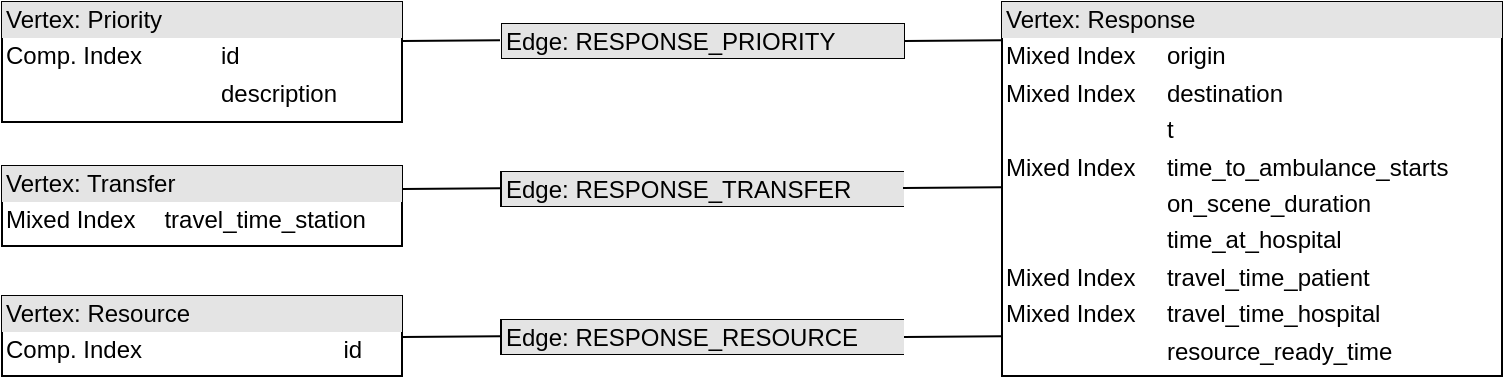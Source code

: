 <mxfile version="12.3.7" type="device" pages="1"><diagram id="NwQjBXzm_egFfH6iz95A" name="Page-1"><mxGraphModel dx="1408" dy="739" grid="1" gridSize="10" guides="1" tooltips="1" connect="1" arrows="1" fold="1" page="1" pageScale="1" pageWidth="850" pageHeight="1100" math="0" shadow="0"><root><mxCell id="0"/><mxCell id="1" parent="0"/><mxCell id="B0YwN70ELpUT9z8plQD4-1" value="&lt;div style=&quot;box-sizing: border-box ; width: 100% ; background: #e4e4e4 ; padding: 2px&quot;&gt;Vertex: Response&lt;/div&gt;&lt;table style=&quot;width: 100% ; font-size: 1em&quot; cellpadding=&quot;2&quot; cellspacing=&quot;0&quot;&gt;&lt;tbody&gt;&lt;tr&gt;&lt;td&gt;Mixed Index&lt;br&gt;&lt;/td&gt;&lt;td&gt;origin&lt;/td&gt;&lt;/tr&gt;&lt;tr&gt;&lt;td&gt;Mixed Index&lt;/td&gt;&lt;td&gt;destination&lt;/td&gt;&lt;/tr&gt;&lt;tr&gt;&lt;td&gt;&lt;br&gt;&lt;/td&gt;&lt;td&gt;t&lt;/td&gt;&lt;/tr&gt;&lt;tr&gt;&lt;td&gt;Mixed Index&lt;/td&gt;&lt;td&gt;time_to_ambulance_starts&lt;/td&gt;&lt;/tr&gt;&lt;tr&gt;&lt;td&gt;&lt;br&gt;&lt;/td&gt;&lt;td&gt;on_scene_duration&lt;/td&gt;&lt;/tr&gt;&lt;tr&gt;&lt;td&gt;&lt;br&gt;&lt;/td&gt;&lt;td&gt;time_at_hospital&lt;/td&gt;&lt;/tr&gt;&lt;tr&gt;&lt;td&gt;Mixed Index&lt;/td&gt;&lt;td&gt;travel_time_patient&lt;/td&gt;&lt;/tr&gt;&lt;tr&gt;&lt;td&gt;Mixed Index&lt;/td&gt;&lt;td&gt;travel_time_hospital&lt;/td&gt;&lt;/tr&gt;&lt;tr&gt;&lt;td&gt;&lt;br&gt;&lt;/td&gt;&lt;td&gt;resource_ready_time&lt;/td&gt;&lt;/tr&gt;&lt;/tbody&gt;&lt;/table&gt;" style="verticalAlign=top;align=left;overflow=fill;html=1;" vertex="1" parent="1"><mxGeometry x="550" y="30" width="250" height="187" as="geometry"/></mxCell><mxCell id="B0YwN70ELpUT9z8plQD4-2" value="&lt;div style=&quot;box-sizing: border-box ; width: 100% ; background: #e4e4e4 ; padding: 2px&quot;&gt;Vertex: Priority&lt;/div&gt;&lt;table style=&quot;width: 100% ; font-size: 1em&quot; cellpadding=&quot;2&quot; cellspacing=&quot;0&quot;&gt;&lt;tbody&gt;&lt;tr&gt;&lt;td&gt;Comp. Index&lt;/td&gt;&lt;td&gt;id&lt;/td&gt;&lt;/tr&gt;&lt;tr&gt;&lt;td&gt;&lt;br&gt;&lt;/td&gt;&lt;td&gt;description&lt;/td&gt;&lt;/tr&gt;&lt;/tbody&gt;&lt;/table&gt;" style="verticalAlign=top;align=left;overflow=fill;html=1;" vertex="1" parent="1"><mxGeometry x="50" y="30" width="200" height="60" as="geometry"/></mxCell><mxCell id="B0YwN70ELpUT9z8plQD4-3" value="&lt;div style=&quot;box-sizing: border-box ; width: 100% ; background: #e4e4e4 ; padding: 2px&quot;&gt;Vertex: Transfer&lt;/div&gt;&lt;table style=&quot;width: 100% ; font-size: 1em&quot; cellpadding=&quot;2&quot; cellspacing=&quot;0&quot;&gt;&lt;tbody&gt;&lt;tr&gt;&lt;td&gt;Mixed Index&lt;/td&gt;&lt;td&gt;travel_time_station&lt;/td&gt;&lt;/tr&gt;&lt;tr&gt;&lt;td&gt;&lt;br&gt;&lt;/td&gt;&lt;td&gt;&lt;/td&gt;&lt;/tr&gt;&lt;/tbody&gt;&lt;/table&gt;" style="verticalAlign=top;align=left;overflow=fill;html=1;" vertex="1" parent="1"><mxGeometry x="50" y="112" width="200" height="40" as="geometry"/></mxCell><mxCell id="B0YwN70ELpUT9z8plQD4-4" value="&lt;div style=&quot;box-sizing: border-box ; width: 100% ; background: #e4e4e4 ; padding: 2px&quot;&gt;Vertex: Resource&lt;/div&gt;&lt;table style=&quot;width: 100% ; font-size: 1em&quot; cellpadding=&quot;2&quot; cellspacing=&quot;0&quot;&gt;&lt;tbody&gt;&lt;tr&gt;&lt;td&gt;Comp. Index&lt;/td&gt;&lt;td&gt;id&lt;/td&gt;&lt;/tr&gt;&lt;tr&gt;&lt;td&gt;&lt;/td&gt;&lt;td&gt;&lt;/td&gt;&lt;/tr&gt;&lt;/tbody&gt;&lt;/table&gt;" style="verticalAlign=top;align=left;overflow=fill;html=1;" vertex="1" parent="1"><mxGeometry x="50" y="177" width="200" height="40" as="geometry"/></mxCell><mxCell id="B0YwN70ELpUT9z8plQD4-5" value="&lt;div style=&quot;box-sizing: border-box ; width: 100% ; background: #e4e4e4 ; padding: 2px&quot;&gt;Edge: RESPONSE_PRIORITY&lt;/div&gt;&lt;table style=&quot;width: 100% ; font-size: 1em&quot; cellpadding=&quot;2&quot; cellspacing=&quot;0&quot;&gt;&lt;tbody&gt;&lt;/tbody&gt;&lt;/table&gt;" style="verticalAlign=top;align=left;overflow=fill;html=1;" vertex="1" parent="1"><mxGeometry x="300" y="41" width="201" height="17" as="geometry"/></mxCell><mxCell id="B0YwN70ELpUT9z8plQD4-6" value="&lt;div style=&quot;box-sizing: border-box ; width: 100% ; background: #e4e4e4 ; padding: 2px&quot;&gt;Edge: RESPONSE_TRANSFER&lt;/div&gt;&lt;table style=&quot;width: 100% ; font-size: 1em&quot; cellpadding=&quot;2&quot; cellspacing=&quot;0&quot;&gt;&lt;tbody&gt;&lt;/tbody&gt;&lt;/table&gt;" style="verticalAlign=top;align=left;overflow=fill;html=1;" vertex="1" parent="1"><mxGeometry x="299.5" y="115" width="201" height="17" as="geometry"/></mxCell><mxCell id="B0YwN70ELpUT9z8plQD4-7" value="&lt;div style=&quot;box-sizing: border-box ; width: 100% ; background: #e4e4e4 ; padding: 2px&quot;&gt;Edge: RESPONSE_RESOURCE&lt;/div&gt;&lt;table style=&quot;width: 100% ; font-size: 1em&quot; cellpadding=&quot;2&quot; cellspacing=&quot;0&quot;&gt;&lt;tbody&gt;&lt;/tbody&gt;&lt;/table&gt;" style="verticalAlign=top;align=left;overflow=fill;html=1;" vertex="1" parent="1"><mxGeometry x="299.5" y="189" width="201" height="17" as="geometry"/></mxCell><mxCell id="B0YwN70ELpUT9z8plQD4-9" value="" style="endArrow=none;html=1;entryX=1;entryY=0.5;entryDx=0;entryDy=0;exitX=0;exitY=0.102;exitDx=0;exitDy=0;exitPerimeter=0;" edge="1" parent="1" source="B0YwN70ELpUT9z8plQD4-1" target="B0YwN70ELpUT9z8plQD4-5"><mxGeometry width="50" height="50" relative="1" as="geometry"><mxPoint x="550" y="50" as="sourcePoint"/><mxPoint x="240" y="-211" as="targetPoint"/></mxGeometry></mxCell><mxCell id="B0YwN70ELpUT9z8plQD4-11" value="" style="endArrow=none;html=1;entryX=1;entryY=0.5;entryDx=0;entryDy=0;exitX=0;exitY=0.102;exitDx=0;exitDy=0;exitPerimeter=0;" edge="1" parent="1"><mxGeometry width="50" height="50" relative="1" as="geometry"><mxPoint x="299" y="49.074" as="sourcePoint"/><mxPoint x="250" y="49.5" as="targetPoint"/></mxGeometry></mxCell><mxCell id="B0YwN70ELpUT9z8plQD4-12" value="" style="endArrow=none;html=1;entryX=1;entryY=0.5;entryDx=0;entryDy=0;exitX=0;exitY=0.102;exitDx=0;exitDy=0;exitPerimeter=0;" edge="1" parent="1"><mxGeometry width="50" height="50" relative="1" as="geometry"><mxPoint x="299" y="123.074" as="sourcePoint"/><mxPoint x="250" y="123.5" as="targetPoint"/></mxGeometry></mxCell><mxCell id="B0YwN70ELpUT9z8plQD4-13" value="" style="endArrow=none;html=1;entryX=1;entryY=0.5;entryDx=0;entryDy=0;exitX=0;exitY=0.102;exitDx=0;exitDy=0;exitPerimeter=0;" edge="1" parent="1"><mxGeometry width="50" height="50" relative="1" as="geometry"><mxPoint x="549.5" y="122.574" as="sourcePoint"/><mxPoint x="500.5" y="123" as="targetPoint"/></mxGeometry></mxCell><mxCell id="B0YwN70ELpUT9z8plQD4-14" value="" style="endArrow=none;html=1;entryX=1;entryY=0.5;entryDx=0;entryDy=0;exitX=0;exitY=0.102;exitDx=0;exitDy=0;exitPerimeter=0;" edge="1" parent="1"><mxGeometry width="50" height="50" relative="1" as="geometry"><mxPoint x="550" y="197.074" as="sourcePoint"/><mxPoint x="501" y="197.5" as="targetPoint"/></mxGeometry></mxCell><mxCell id="B0YwN70ELpUT9z8plQD4-15" value="" style="endArrow=none;html=1;entryX=1;entryY=0.5;entryDx=0;entryDy=0;exitX=0;exitY=0.102;exitDx=0;exitDy=0;exitPerimeter=0;" edge="1" parent="1"><mxGeometry width="50" height="50" relative="1" as="geometry"><mxPoint x="299" y="197.074" as="sourcePoint"/><mxPoint x="250" y="197.5" as="targetPoint"/></mxGeometry></mxCell></root></mxGraphModel></diagram></mxfile>